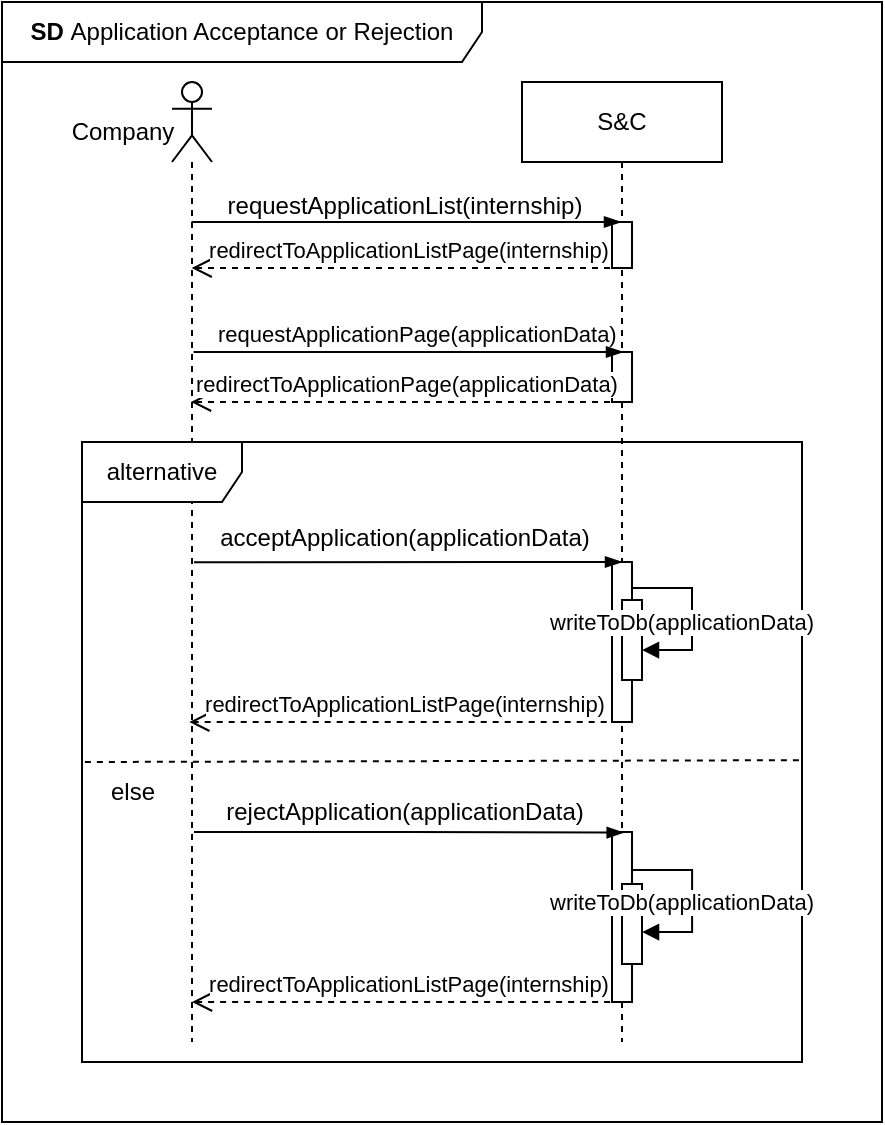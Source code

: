 <mxfile version="25.0.3">
  <diagram name="Page-1" id="2YBvvXClWsGukQMizWep">
    <mxGraphModel dx="1274" dy="1769" grid="1" gridSize="10" guides="1" tooltips="1" connect="1" arrows="1" fold="1" page="1" pageScale="1" pageWidth="850" pageHeight="1100" math="0" shadow="0">
      <root>
        <mxCell id="0" />
        <mxCell id="1" parent="0" />
        <mxCell id="CObYJEAy56xA2G8EUnc1-1" value="S&amp;amp;C" style="shape=umlLifeline;perimeter=lifelinePerimeter;whiteSpace=wrap;html=1;container=1;dropTarget=0;collapsible=0;recursiveResize=0;outlineConnect=0;portConstraint=eastwest;newEdgeStyle={&quot;edgeStyle&quot;:&quot;elbowEdgeStyle&quot;,&quot;elbow&quot;:&quot;vertical&quot;,&quot;curved&quot;:0,&quot;rounded&quot;:0};" parent="1" vertex="1">
          <mxGeometry x="320" width="100" height="480" as="geometry" />
        </mxCell>
        <mxCell id="hh9Ni2VgHgSeFQTvjpv2-1" value="" style="html=1;points=[[0,0,0,0,5],[0,1,0,0,-5],[1,0,0,0,5],[1,1,0,0,-5]];perimeter=orthogonalPerimeter;outlineConnect=0;targetShapes=umlLifeline;portConstraint=eastwest;newEdgeStyle={&quot;curved&quot;:0,&quot;rounded&quot;:0};" vertex="1" parent="CObYJEAy56xA2G8EUnc1-1">
          <mxGeometry x="45" y="70" width="10" height="23" as="geometry" />
        </mxCell>
        <mxCell id="hh9Ni2VgHgSeFQTvjpv2-2" value="" style="html=1;points=[[0,0,0,0,5],[0,1,0,0,-5],[1,0,0,0,5],[1,1,0,0,-5]];perimeter=orthogonalPerimeter;outlineConnect=0;targetShapes=umlLifeline;portConstraint=eastwest;newEdgeStyle={&quot;curved&quot;:0,&quot;rounded&quot;:0};" vertex="1" parent="CObYJEAy56xA2G8EUnc1-1">
          <mxGeometry x="45" y="135" width="10" height="25" as="geometry" />
        </mxCell>
        <mxCell id="hh9Ni2VgHgSeFQTvjpv2-3" value="" style="html=1;points=[[0,0,0,0,5],[0,1,0,0,-5],[1,0,0,0,5],[1,1,0,0,-5]];perimeter=orthogonalPerimeter;outlineConnect=0;targetShapes=umlLifeline;portConstraint=eastwest;newEdgeStyle={&quot;curved&quot;:0,&quot;rounded&quot;:0};" vertex="1" parent="CObYJEAy56xA2G8EUnc1-1">
          <mxGeometry x="45" y="240" width="10" height="80" as="geometry" />
        </mxCell>
        <mxCell id="HJIBpvxVfIBrpGYPyr1l-12" value="" style="html=1;points=[[0,0,0,0,5],[0,1,0,0,-5],[1,0,0,0,5],[1,1,0,0,-5]];perimeter=orthogonalPerimeter;outlineConnect=0;targetShapes=umlLifeline;portConstraint=eastwest;newEdgeStyle={&quot;curved&quot;:0,&quot;rounded&quot;:0};" parent="CObYJEAy56xA2G8EUnc1-1" vertex="1">
          <mxGeometry x="50" y="259" width="10" height="40" as="geometry" />
        </mxCell>
        <mxCell id="hh9Ni2VgHgSeFQTvjpv2-6" value="" style="html=1;points=[[0,0,0,0,5],[0,1,0,0,-5],[1,0,0,0,5],[1,1,0,0,-5]];perimeter=orthogonalPerimeter;outlineConnect=0;targetShapes=umlLifeline;portConstraint=eastwest;newEdgeStyle={&quot;curved&quot;:0,&quot;rounded&quot;:0};" vertex="1" parent="CObYJEAy56xA2G8EUnc1-1">
          <mxGeometry x="45" y="375" width="10" height="85" as="geometry" />
        </mxCell>
        <mxCell id="HJIBpvxVfIBrpGYPyr1l-32" value="" style="html=1;points=[[0,0,0,0,5],[0,1,0,0,-5],[1,0,0,0,5],[1,1,0,0,-5]];perimeter=orthogonalPerimeter;outlineConnect=0;targetShapes=umlLifeline;portConstraint=eastwest;newEdgeStyle={&quot;curved&quot;:0,&quot;rounded&quot;:0};" parent="CObYJEAy56xA2G8EUnc1-1" vertex="1">
          <mxGeometry x="50" y="401" width="10" height="40" as="geometry" />
        </mxCell>
        <mxCell id="CObYJEAy56xA2G8EUnc1-6" value="" style="shape=umlLifeline;perimeter=lifelinePerimeter;whiteSpace=wrap;html=1;container=1;dropTarget=0;collapsible=0;recursiveResize=0;outlineConnect=0;portConstraint=eastwest;newEdgeStyle={&quot;curved&quot;:0,&quot;rounded&quot;:0};participant=umlActor;" parent="1" vertex="1">
          <mxGeometry x="145" width="20" height="480" as="geometry" />
        </mxCell>
        <mxCell id="CObYJEAy56xA2G8EUnc1-7" value="Company" style="text;html=1;align=center;verticalAlign=middle;resizable=0;points=[];autosize=1;strokeColor=none;fillColor=none;" parent="1" vertex="1">
          <mxGeometry x="85" y="10" width="70" height="30" as="geometry" />
        </mxCell>
        <mxCell id="CObYJEAy56xA2G8EUnc1-8" value="" style="edgeStyle=elbowEdgeStyle;fontSize=12;html=1;endArrow=blockThin;endFill=1;rounded=0;" parent="1" edge="1">
          <mxGeometry width="160" relative="1" as="geometry">
            <mxPoint x="154.81" y="70" as="sourcePoint" />
            <mxPoint x="369.5" y="70" as="targetPoint" />
            <Array as="points">
              <mxPoint x="270" y="70" />
            </Array>
          </mxGeometry>
        </mxCell>
        <mxCell id="CObYJEAy56xA2G8EUnc1-9" value="requestApplicationList(internship)" style="text;html=1;align=center;verticalAlign=middle;resizable=0;points=[];autosize=1;strokeColor=none;fillColor=none;" parent="1" vertex="1">
          <mxGeometry x="161" y="47" width="200" height="30" as="geometry" />
        </mxCell>
        <mxCell id="CObYJEAy56xA2G8EUnc1-15" value="&lt;b&gt;SD&lt;/b&gt;&amp;nbsp;Application Acceptance or Rejection" style="shape=umlFrame;whiteSpace=wrap;html=1;pointerEvents=0;width=240;height=30;" parent="1" vertex="1">
          <mxGeometry x="60" y="-40" width="440" height="560" as="geometry" />
        </mxCell>
        <mxCell id="CObYJEAy56xA2G8EUnc1-17" value="" style="endArrow=none;dashed=1;html=1;rounded=0;exitX=0.004;exitY=0.5;exitDx=0;exitDy=0;exitPerimeter=0;entryX=0.996;entryY=0.497;entryDx=0;entryDy=0;entryPerimeter=0;" parent="1" edge="1">
          <mxGeometry width="50" height="50" relative="1" as="geometry">
            <mxPoint x="101.44" y="340" as="sourcePoint" />
            <mxPoint x="458.56" y="339.1" as="targetPoint" />
          </mxGeometry>
        </mxCell>
        <mxCell id="CObYJEAy56xA2G8EUnc1-19" value="else" style="text;html=1;align=center;verticalAlign=middle;resizable=0;points=[];autosize=1;strokeColor=none;fillColor=none;" parent="1" vertex="1">
          <mxGeometry x="100" y="340" width="50" height="30" as="geometry" />
        </mxCell>
        <mxCell id="CObYJEAy56xA2G8EUnc1-23" value="redirectToApplicationListPage(internship)" style="html=1;verticalAlign=bottom;endArrow=open;dashed=1;endSize=8;curved=0;rounded=0;" parent="1" edge="1">
          <mxGeometry x="-0.003" relative="1" as="geometry">
            <mxPoint x="368.34" y="320.0" as="sourcePoint" />
            <mxPoint x="153.65" y="320.0" as="targetPoint" />
            <mxPoint as="offset" />
            <Array as="points">
              <mxPoint x="258.84" y="320" />
            </Array>
          </mxGeometry>
        </mxCell>
        <mxCell id="CObYJEAy56xA2G8EUnc1-24" value="redirectToApplicationListPage(internship)" style="html=1;verticalAlign=bottom;endArrow=open;dashed=1;endSize=8;curved=0;rounded=0;" parent="1" edge="1">
          <mxGeometry x="-0.003" relative="1" as="geometry">
            <mxPoint x="370.05" y="460" as="sourcePoint" />
            <mxPoint x="155.0" y="460" as="targetPoint" />
            <mxPoint as="offset" />
          </mxGeometry>
        </mxCell>
        <mxCell id="HJIBpvxVfIBrpGYPyr1l-3" value="redirectToApplicationListPage(internship)" style="html=1;verticalAlign=bottom;endArrow=open;dashed=1;endSize=8;curved=0;rounded=0;" parent="1" edge="1">
          <mxGeometry relative="1" as="geometry">
            <mxPoint x="370" y="93" as="sourcePoint" />
            <mxPoint x="154.81" y="93.0" as="targetPoint" />
            <Array as="points">
              <mxPoint x="280.5" y="93" />
            </Array>
          </mxGeometry>
        </mxCell>
        <mxCell id="CObYJEAy56xA2G8EUnc1-14" value="alternative" style="shape=umlFrame;whiteSpace=wrap;html=1;pointerEvents=0;width=80;height=30;" parent="1" vertex="1">
          <mxGeometry x="100" y="180" width="360" height="310" as="geometry" />
        </mxCell>
        <mxCell id="HJIBpvxVfIBrpGYPyr1l-22" value="" style="edgeStyle=elbowEdgeStyle;fontSize=12;html=1;endArrow=blockThin;endFill=1;rounded=0;elbow=vertical;" parent="1" edge="1">
          <mxGeometry width="160" relative="1" as="geometry">
            <mxPoint x="156" y="240.1" as="sourcePoint" />
            <mxPoint x="370" y="240.1" as="targetPoint" />
          </mxGeometry>
        </mxCell>
        <mxCell id="HJIBpvxVfIBrpGYPyr1l-23" value="acceptApplication(applicationData)" style="text;html=1;align=center;verticalAlign=middle;resizable=0;points=[];autosize=1;strokeColor=none;fillColor=none;" parent="1" vertex="1">
          <mxGeometry x="156" y="213" width="210" height="30" as="geometry" />
        </mxCell>
        <mxCell id="HJIBpvxVfIBrpGYPyr1l-25" value="rejectApplication(applicationData)" style="text;html=1;align=center;verticalAlign=middle;resizable=0;points=[];autosize=1;strokeColor=none;fillColor=none;" parent="1" vertex="1">
          <mxGeometry x="161" y="350" width="200" height="30" as="geometry" />
        </mxCell>
        <mxCell id="HJIBpvxVfIBrpGYPyr1l-30" value="" style="edgeStyle=elbowEdgeStyle;fontSize=12;html=1;endArrow=blockThin;endFill=1;rounded=0;exitX=0.458;exitY=0.744;exitDx=0;exitDy=0;exitPerimeter=0;" parent="1" edge="1">
          <mxGeometry width="160" relative="1" as="geometry">
            <mxPoint x="156.0" y="375.0" as="sourcePoint" />
            <mxPoint x="370.84" y="375.32" as="targetPoint" />
          </mxGeometry>
        </mxCell>
        <mxCell id="oy9VlT_TgJMNxeApYbx_-1" value="writeToDb(applicationData)" style="html=1;align=left;spacingLeft=2;endArrow=block;rounded=0;edgeStyle=orthogonalEdgeStyle;curved=0;rounded=0;" parent="1" edge="1">
          <mxGeometry x="-1" y="48" relative="1" as="geometry">
            <mxPoint x="375" y="254.03" as="sourcePoint" />
            <Array as="points">
              <mxPoint x="375" y="253" />
              <mxPoint x="405" y="253" />
              <mxPoint x="405" y="284" />
            </Array>
            <mxPoint x="3" y="16" as="offset" />
            <mxPoint x="380" y="284.03" as="targetPoint" />
          </mxGeometry>
        </mxCell>
        <mxCell id="oy9VlT_TgJMNxeApYbx_-3" value="&lt;span style=&quot;caret-color: rgb(0, 0, 0); color: rgb(0, 0, 0); font-family: Helvetica; font-size: 11px; font-style: normal; font-variant-caps: normal; font-weight: 400; letter-spacing: normal; orphans: auto; text-align: center; text-indent: 0px; text-transform: none; white-space: nowrap; widows: auto; word-spacing: 0px; -webkit-text-stroke-width: 0px; background-color: rgb(255, 255, 255); text-decoration: none; display: inline !important; float: none;&quot;&gt;requestApplicationPage(applicationData)&lt;/span&gt;" style="text;whiteSpace=wrap;html=1;" parent="1" vertex="1">
          <mxGeometry x="166" y="112" width="200" height="29" as="geometry" />
        </mxCell>
        <mxCell id="oy9VlT_TgJMNxeApYbx_-4" value="" style="edgeStyle=elbowEdgeStyle;fontSize=12;html=1;endArrow=blockThin;endFill=1;rounded=0;" parent="1" edge="1">
          <mxGeometry width="160" relative="1" as="geometry">
            <mxPoint x="155.81" y="135" as="sourcePoint" />
            <mxPoint x="370.5" y="135" as="targetPoint" />
            <Array as="points">
              <mxPoint x="271" y="135" />
            </Array>
          </mxGeometry>
        </mxCell>
        <mxCell id="oy9VlT_TgJMNxeApYbx_-6" value="redirectToApplicationPage(applicationData)" style="html=1;verticalAlign=bottom;endArrow=open;dashed=1;endSize=8;curved=0;rounded=0;" parent="1" edge="1">
          <mxGeometry relative="1" as="geometry">
            <mxPoint x="370" y="160.0" as="sourcePoint" />
            <mxPoint x="154.5" y="160" as="targetPoint" />
          </mxGeometry>
        </mxCell>
        <mxCell id="FPj23YFSxO4FTg5tUUMX-2" value="writeToDb(applicationData)" style="html=1;align=left;spacingLeft=2;endArrow=block;rounded=0;edgeStyle=orthogonalEdgeStyle;curved=0;rounded=0;" parent="1" edge="1">
          <mxGeometry x="-1" y="47" relative="1" as="geometry">
            <mxPoint x="375.03" y="395.03" as="sourcePoint" />
            <Array as="points">
              <mxPoint x="375.03" y="394" />
              <mxPoint x="405.03" y="394" />
              <mxPoint x="405.03" y="425" />
            </Array>
            <mxPoint x="2" y="14" as="offset" />
            <mxPoint x="380.03" y="425.03" as="targetPoint" />
          </mxGeometry>
        </mxCell>
      </root>
    </mxGraphModel>
  </diagram>
</mxfile>
